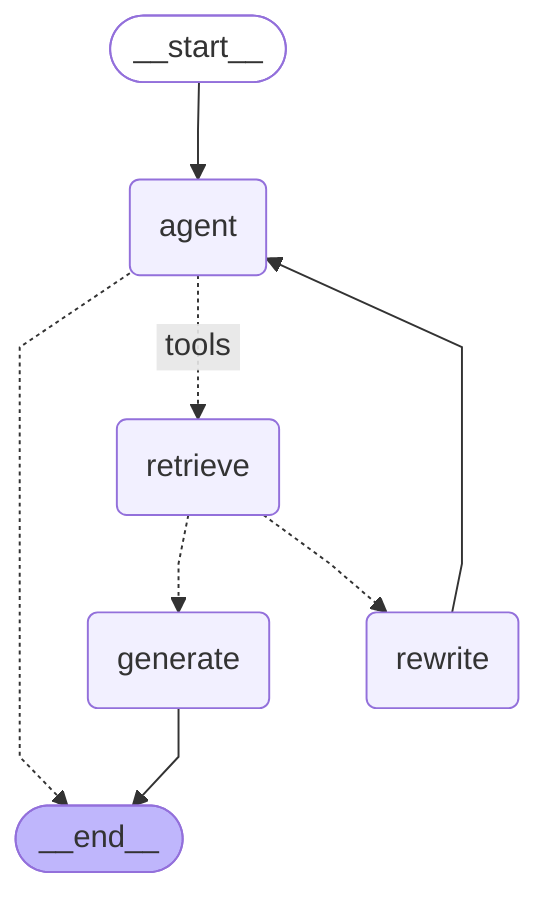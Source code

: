 ---
config:
  flowchart:
    curve: linear
---
graph TD;
	__start__([<p>__start__</p>]):::first
	agent(agent)
	generate(generate)
	rewrite(rewrite)
	retrieve(retrieve)
	__end__([<p>__end__</p>]):::last
	__start__ --> agent;
	agent -.-> __end__;
	agent -. &nbsp;tools&nbsp; .-> retrieve;
	retrieve -.-> generate;
	retrieve -.-> rewrite;
	rewrite --> agent;
	generate --> __end__;
	classDef default fill:#f2f0ff,line-height:1.2
	classDef first fill-opacity:0
	classDef last fill:#bfb6fc